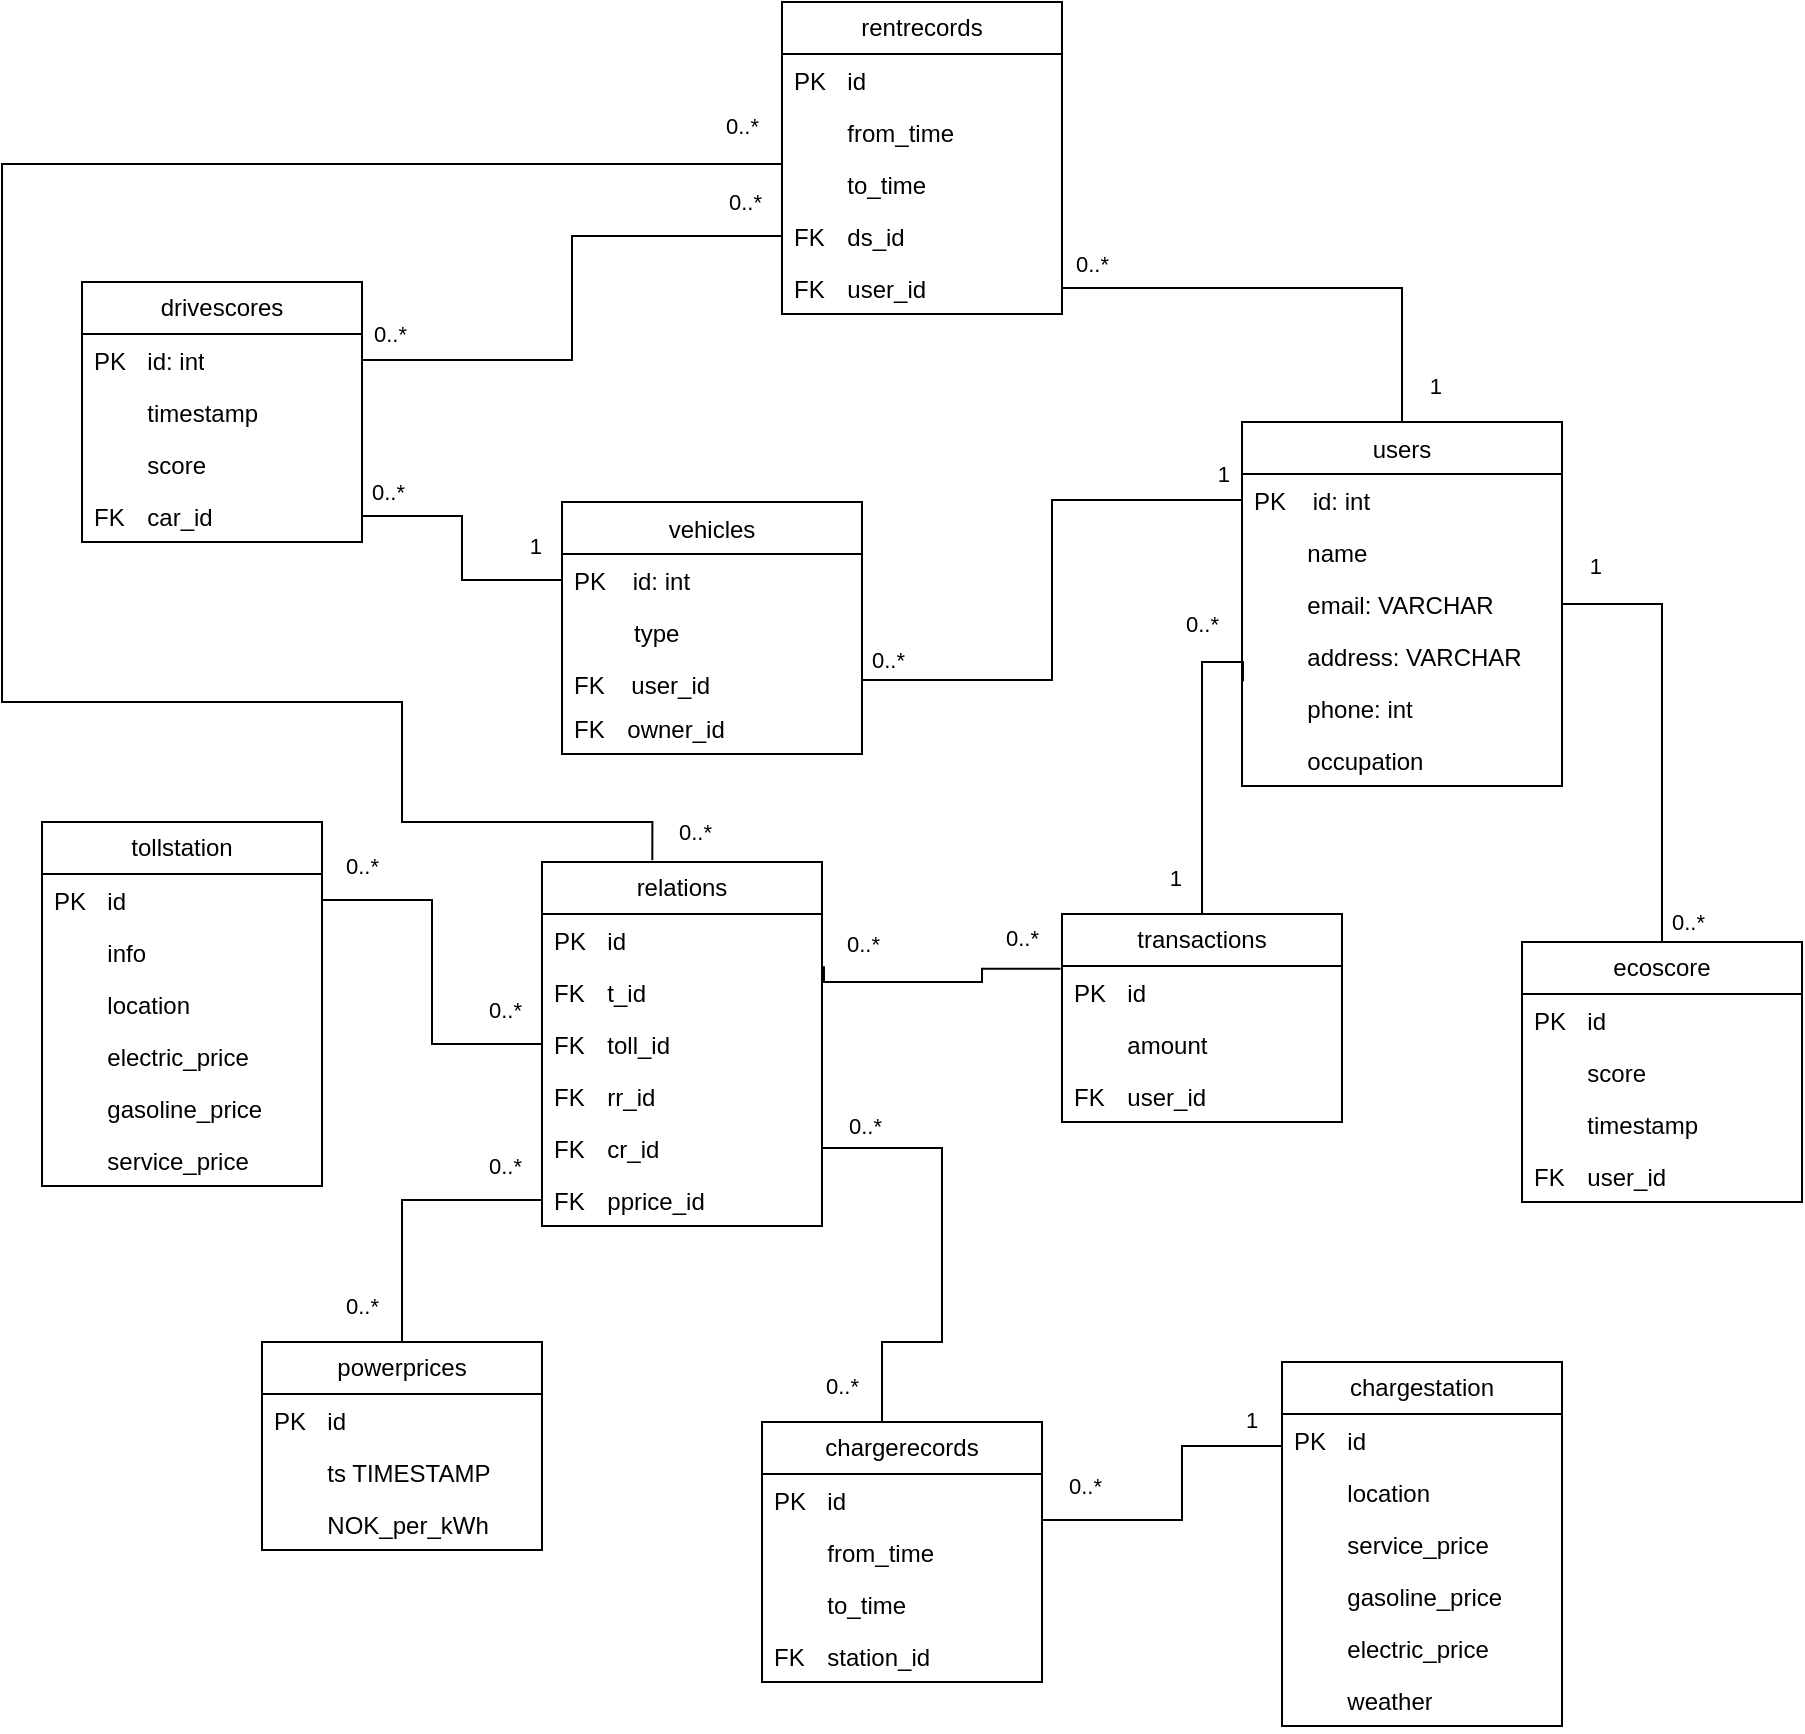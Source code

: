 <mxfile version="24.4.13" type="device">
  <diagram id="C5RBs43oDa-KdzZeNtuy" name="Page-1">
    <mxGraphModel dx="1514" dy="733" grid="1" gridSize="10" guides="1" tooltips="1" connect="1" arrows="1" fold="1" page="0" pageScale="1" pageWidth="827" pageHeight="1169" math="0" shadow="0">
      <root>
        <mxCell id="WIyWlLk6GJQsqaUBKTNV-0" />
        <mxCell id="WIyWlLk6GJQsqaUBKTNV-1" parent="WIyWlLk6GJQsqaUBKTNV-0" />
        <mxCell id="zkfFHV4jXpPFQw0GAbJ--0" value="vehicles" style="swimlane;fontStyle=0;align=center;verticalAlign=top;childLayout=stackLayout;horizontal=1;startSize=26;horizontalStack=0;resizeParent=1;resizeLast=0;collapsible=1;marginBottom=0;rounded=0;shadow=0;strokeWidth=1;" parent="WIyWlLk6GJQsqaUBKTNV-1" vertex="1">
          <mxGeometry x="200" y="360" width="150" height="126" as="geometry">
            <mxRectangle x="230" y="140" width="160" height="26" as="alternateBounds" />
          </mxGeometry>
        </mxCell>
        <mxCell id="zkfFHV4jXpPFQw0GAbJ--1" value="PK    id: int" style="text;align=left;verticalAlign=top;spacingLeft=4;spacingRight=4;overflow=hidden;rotatable=0;points=[[0,0.5],[1,0.5]];portConstraint=eastwest;" parent="zkfFHV4jXpPFQw0GAbJ--0" vertex="1">
          <mxGeometry y="26" width="150" height="26" as="geometry" />
        </mxCell>
        <mxCell id="zkfFHV4jXpPFQw0GAbJ--2" value="         type" style="text;align=left;verticalAlign=top;spacingLeft=4;spacingRight=4;overflow=hidden;rotatable=0;points=[[0,0.5],[1,0.5]];portConstraint=eastwest;rounded=0;shadow=0;html=0;" parent="zkfFHV4jXpPFQw0GAbJ--0" vertex="1">
          <mxGeometry y="52" width="150" height="26" as="geometry" />
        </mxCell>
        <mxCell id="zkfFHV4jXpPFQw0GAbJ--3" value="FK    user_id" style="text;align=left;verticalAlign=top;spacingLeft=4;spacingRight=4;overflow=hidden;rotatable=0;points=[[0,0.5],[1,0.5]];portConstraint=eastwest;rounded=0;shadow=0;html=0;" parent="zkfFHV4jXpPFQw0GAbJ--0" vertex="1">
          <mxGeometry y="78" width="150" height="22" as="geometry" />
        </mxCell>
        <mxCell id="pnMXiqQ-xAb_Z4zcDmSz-1" value="FK&lt;span style=&quot;white-space: pre;&quot;&gt;&#x9;&lt;/span&gt;owner_id" style="text;strokeColor=none;fillColor=none;align=left;verticalAlign=top;spacingLeft=4;spacingRight=4;overflow=hidden;rotatable=0;points=[[0,0.5],[1,0.5]];portConstraint=eastwest;whiteSpace=wrap;html=1;" parent="zkfFHV4jXpPFQw0GAbJ--0" vertex="1">
          <mxGeometry y="100" width="150" height="26" as="geometry" />
        </mxCell>
        <mxCell id="zkfFHV4jXpPFQw0GAbJ--17" value="users" style="swimlane;fontStyle=0;align=center;verticalAlign=top;childLayout=stackLayout;horizontal=1;startSize=26;horizontalStack=0;resizeParent=1;resizeLast=0;collapsible=1;marginBottom=0;rounded=0;shadow=0;strokeWidth=1;" parent="WIyWlLk6GJQsqaUBKTNV-1" vertex="1">
          <mxGeometry x="540" y="320" width="160" height="182" as="geometry">
            <mxRectangle x="550" y="140" width="160" height="26" as="alternateBounds" />
          </mxGeometry>
        </mxCell>
        <mxCell id="zkfFHV4jXpPFQw0GAbJ--18" value="PK    id: int" style="text;align=left;verticalAlign=top;spacingLeft=4;spacingRight=4;overflow=hidden;rotatable=0;points=[[0,0.5],[1,0.5]];portConstraint=eastwest;" parent="zkfFHV4jXpPFQw0GAbJ--17" vertex="1">
          <mxGeometry y="26" width="160" height="26" as="geometry" />
        </mxCell>
        <mxCell id="XV3fjPr08TxoKDUDZwmK-10" value="        name" style="text;align=left;verticalAlign=top;spacingLeft=4;spacingRight=4;overflow=hidden;rotatable=0;points=[[0,0.5],[1,0.5]];portConstraint=eastwest;rounded=0;shadow=0;html=0;" parent="zkfFHV4jXpPFQw0GAbJ--17" vertex="1">
          <mxGeometry y="52" width="160" height="26" as="geometry" />
        </mxCell>
        <mxCell id="XV3fjPr08TxoKDUDZwmK-28" value="        email: VARCHAR" style="text;align=left;verticalAlign=top;spacingLeft=4;spacingRight=4;overflow=hidden;rotatable=0;points=[[0,0.5],[1,0.5]];portConstraint=eastwest;rounded=0;shadow=0;html=0;" parent="zkfFHV4jXpPFQw0GAbJ--17" vertex="1">
          <mxGeometry y="78" width="160" height="26" as="geometry" />
        </mxCell>
        <mxCell id="zkfFHV4jXpPFQw0GAbJ--19" value="        address: VARCHAR" style="text;align=left;verticalAlign=top;spacingLeft=4;spacingRight=4;overflow=hidden;rotatable=0;points=[[0,0.5],[1,0.5]];portConstraint=eastwest;rounded=0;shadow=0;html=0;" parent="zkfFHV4jXpPFQw0GAbJ--17" vertex="1">
          <mxGeometry y="104" width="160" height="26" as="geometry" />
        </mxCell>
        <mxCell id="zkfFHV4jXpPFQw0GAbJ--20" value="        phone: int" style="text;align=left;verticalAlign=top;spacingLeft=4;spacingRight=4;overflow=hidden;rotatable=0;points=[[0,0.5],[1,0.5]];portConstraint=eastwest;rounded=0;shadow=0;html=0;" parent="zkfFHV4jXpPFQw0GAbJ--17" vertex="1">
          <mxGeometry y="130" width="160" height="26" as="geometry" />
        </mxCell>
        <mxCell id="znb4jtRhXeV4Z08ECYj7-14" value="&lt;span style=&quot;white-space: pre;&quot;&gt;&#x9;&lt;/span&gt;occupation" style="text;strokeColor=none;fillColor=none;align=left;verticalAlign=top;spacingLeft=4;spacingRight=4;overflow=hidden;rotatable=0;points=[[0,0.5],[1,0.5]];portConstraint=eastwest;whiteSpace=wrap;html=1;" parent="zkfFHV4jXpPFQw0GAbJ--17" vertex="1">
          <mxGeometry y="156" width="160" height="26" as="geometry" />
        </mxCell>
        <mxCell id="IrIeTUQx7J-EXGJBaG7m-1" value="drivescores" style="swimlane;fontStyle=0;childLayout=stackLayout;horizontal=1;startSize=26;fillColor=none;horizontalStack=0;resizeParent=1;resizeParentMax=0;resizeLast=0;collapsible=1;marginBottom=0;whiteSpace=wrap;html=1;" parent="WIyWlLk6GJQsqaUBKTNV-1" vertex="1">
          <mxGeometry x="-40" y="250" width="140" height="130" as="geometry" />
        </mxCell>
        <mxCell id="ffR_AdtMZDWBXzVAjOgV-0" value="PK&lt;span style=&quot;white-space: pre;&quot;&gt;&#x9;&lt;/span&gt;id: int" style="text;strokeColor=none;fillColor=none;align=left;verticalAlign=top;spacingLeft=4;spacingRight=4;overflow=hidden;rotatable=0;points=[[0,0.5],[1,0.5]];portConstraint=eastwest;whiteSpace=wrap;html=1;" parent="IrIeTUQx7J-EXGJBaG7m-1" vertex="1">
          <mxGeometry y="26" width="140" height="26" as="geometry" />
        </mxCell>
        <mxCell id="IrIeTUQx7J-EXGJBaG7m-3" value="&lt;div&gt;&lt;span style=&quot;white-space: pre;&quot;&gt;&#x9;&lt;/span&gt;timestamp&lt;/div&gt;" style="text;strokeColor=none;fillColor=none;align=left;verticalAlign=top;spacingLeft=4;spacingRight=4;overflow=hidden;rotatable=0;points=[[0,0.5],[1,0.5]];portConstraint=eastwest;whiteSpace=wrap;html=1;" parent="IrIeTUQx7J-EXGJBaG7m-1" vertex="1">
          <mxGeometry y="52" width="140" height="26" as="geometry" />
        </mxCell>
        <mxCell id="IrIeTUQx7J-EXGJBaG7m-4" value="&lt;span style=&quot;white-space: pre;&quot;&gt;&#x9;&lt;/span&gt;score" style="text;strokeColor=none;fillColor=none;align=left;verticalAlign=top;spacingLeft=4;spacingRight=4;overflow=hidden;rotatable=0;points=[[0,0.5],[1,0.5]];portConstraint=eastwest;whiteSpace=wrap;html=1;" parent="IrIeTUQx7J-EXGJBaG7m-1" vertex="1">
          <mxGeometry y="78" width="140" height="26" as="geometry" />
        </mxCell>
        <mxCell id="IrIeTUQx7J-EXGJBaG7m-2" value="FK&lt;span style=&quot;white-space: pre;&quot;&gt;&#x9;&lt;/span&gt;car_id" style="text;strokeColor=none;fillColor=none;align=left;verticalAlign=top;spacingLeft=4;spacingRight=4;overflow=hidden;rotatable=0;points=[[0,0.5],[1,0.5]];portConstraint=eastwest;whiteSpace=wrap;html=1;" parent="IrIeTUQx7J-EXGJBaG7m-1" vertex="1">
          <mxGeometry y="104" width="140" height="26" as="geometry" />
        </mxCell>
        <mxCell id="IrIeTUQx7J-EXGJBaG7m-12" value="" style="endArrow=none;html=1;edgeStyle=orthogonalEdgeStyle;rounded=0;exitX=1;exitY=0.5;exitDx=0;exitDy=0;entryX=0;entryY=0.5;entryDx=0;entryDy=0;curved=0;startArrow=none;startFill=0;endFill=0;" parent="WIyWlLk6GJQsqaUBKTNV-1" source="IrIeTUQx7J-EXGJBaG7m-2" target="zkfFHV4jXpPFQw0GAbJ--1" edge="1">
          <mxGeometry relative="1" as="geometry">
            <mxPoint x="330" y="350" as="sourcePoint" />
            <mxPoint x="490" y="350" as="targetPoint" />
          </mxGeometry>
        </mxCell>
        <mxCell id="IrIeTUQx7J-EXGJBaG7m-13" value="0..*" style="edgeLabel;resizable=0;html=1;align=left;verticalAlign=bottom;" parent="IrIeTUQx7J-EXGJBaG7m-12" connectable="0" vertex="1">
          <mxGeometry x="-1" relative="1" as="geometry">
            <mxPoint x="3" y="-4" as="offset" />
          </mxGeometry>
        </mxCell>
        <mxCell id="IrIeTUQx7J-EXGJBaG7m-14" value="1" style="edgeLabel;resizable=0;html=1;align=right;verticalAlign=bottom;" parent="IrIeTUQx7J-EXGJBaG7m-12" connectable="0" vertex="1">
          <mxGeometry x="1" relative="1" as="geometry">
            <mxPoint x="-10" y="-9" as="offset" />
          </mxGeometry>
        </mxCell>
        <mxCell id="XV3fjPr08TxoKDUDZwmK-0" value="rentrecords" style="swimlane;fontStyle=0;childLayout=stackLayout;horizontal=1;startSize=26;fillColor=none;horizontalStack=0;resizeParent=1;resizeParentMax=0;resizeLast=0;collapsible=1;marginBottom=0;whiteSpace=wrap;html=1;" parent="WIyWlLk6GJQsqaUBKTNV-1" vertex="1">
          <mxGeometry x="310" y="110" width="140" height="156" as="geometry" />
        </mxCell>
        <mxCell id="XV3fjPr08TxoKDUDZwmK-1" value="PK&lt;span style=&quot;white-space: pre;&quot;&gt;&#x9;&lt;/span&gt;id" style="text;strokeColor=none;fillColor=none;align=left;verticalAlign=top;spacingLeft=4;spacingRight=4;overflow=hidden;rotatable=0;points=[[0,0.5],[1,0.5]];portConstraint=eastwest;whiteSpace=wrap;html=1;" parent="XV3fjPr08TxoKDUDZwmK-0" vertex="1">
          <mxGeometry y="26" width="140" height="26" as="geometry" />
        </mxCell>
        <mxCell id="XV3fjPr08TxoKDUDZwmK-5" value="&lt;span style=&quot;white-space: pre;&quot;&gt;&#x9;&lt;/span&gt;from_time" style="text;strokeColor=none;fillColor=none;align=left;verticalAlign=top;spacingLeft=4;spacingRight=4;overflow=hidden;rotatable=0;points=[[0,0.5],[1,0.5]];portConstraint=eastwest;whiteSpace=wrap;html=1;" parent="XV3fjPr08TxoKDUDZwmK-0" vertex="1">
          <mxGeometry y="52" width="140" height="26" as="geometry" />
        </mxCell>
        <mxCell id="XV3fjPr08TxoKDUDZwmK-4" value="&lt;span style=&quot;white-space: pre;&quot;&gt;&#x9;&lt;/span&gt;to_time" style="text;strokeColor=none;fillColor=none;align=left;verticalAlign=top;spacingLeft=4;spacingRight=4;overflow=hidden;rotatable=0;points=[[0,0.5],[1,0.5]];portConstraint=eastwest;whiteSpace=wrap;html=1;" parent="XV3fjPr08TxoKDUDZwmK-0" vertex="1">
          <mxGeometry y="78" width="140" height="26" as="geometry" />
        </mxCell>
        <mxCell id="XV3fjPr08TxoKDUDZwmK-3" value="FK&lt;span style=&quot;white-space: pre;&quot;&gt;&#x9;&lt;/span&gt;ds_id" style="text;strokeColor=none;fillColor=none;align=left;verticalAlign=top;spacingLeft=4;spacingRight=4;overflow=hidden;rotatable=0;points=[[0,0.5],[1,0.5]];portConstraint=eastwest;whiteSpace=wrap;html=1;" parent="XV3fjPr08TxoKDUDZwmK-0" vertex="1">
          <mxGeometry y="104" width="140" height="26" as="geometry" />
        </mxCell>
        <mxCell id="XV3fjPr08TxoKDUDZwmK-2" value="FK&lt;span style=&quot;white-space: pre;&quot;&gt;&#x9;&lt;/span&gt;user_id" style="text;strokeColor=none;fillColor=none;align=left;verticalAlign=top;spacingLeft=4;spacingRight=4;overflow=hidden;rotatable=0;points=[[0,0.5],[1,0.5]];portConstraint=eastwest;whiteSpace=wrap;html=1;" parent="XV3fjPr08TxoKDUDZwmK-0" vertex="1">
          <mxGeometry y="130" width="140" height="26" as="geometry" />
        </mxCell>
        <mxCell id="XV3fjPr08TxoKDUDZwmK-11" value="ecoscore" style="swimlane;fontStyle=0;childLayout=stackLayout;horizontal=1;startSize=26;fillColor=none;horizontalStack=0;resizeParent=1;resizeParentMax=0;resizeLast=0;collapsible=1;marginBottom=0;whiteSpace=wrap;html=1;" parent="WIyWlLk6GJQsqaUBKTNV-1" vertex="1">
          <mxGeometry x="680" y="580" width="140" height="130" as="geometry" />
        </mxCell>
        <mxCell id="XV3fjPr08TxoKDUDZwmK-12" value="PK&lt;span style=&quot;white-space: pre;&quot;&gt;&#x9;&lt;/span&gt;id" style="text;strokeColor=none;fillColor=none;align=left;verticalAlign=top;spacingLeft=4;spacingRight=4;overflow=hidden;rotatable=0;points=[[0,0.5],[1,0.5]];portConstraint=eastwest;whiteSpace=wrap;html=1;" parent="XV3fjPr08TxoKDUDZwmK-11" vertex="1">
          <mxGeometry y="26" width="140" height="26" as="geometry" />
        </mxCell>
        <mxCell id="XV3fjPr08TxoKDUDZwmK-13" value="&lt;span style=&quot;white-space: pre;&quot;&gt;&#x9;&lt;/span&gt;score" style="text;strokeColor=none;fillColor=none;align=left;verticalAlign=top;spacingLeft=4;spacingRight=4;overflow=hidden;rotatable=0;points=[[0,0.5],[1,0.5]];portConstraint=eastwest;whiteSpace=wrap;html=1;" parent="XV3fjPr08TxoKDUDZwmK-11" vertex="1">
          <mxGeometry y="52" width="140" height="26" as="geometry" />
        </mxCell>
        <mxCell id="XV3fjPr08TxoKDUDZwmK-14" value="&lt;span style=&quot;white-space: pre;&quot;&gt;&#x9;&lt;/span&gt;timestamp" style="text;strokeColor=none;fillColor=none;align=left;verticalAlign=top;spacingLeft=4;spacingRight=4;overflow=hidden;rotatable=0;points=[[0,0.5],[1,0.5]];portConstraint=eastwest;whiteSpace=wrap;html=1;" parent="XV3fjPr08TxoKDUDZwmK-11" vertex="1">
          <mxGeometry y="78" width="140" height="26" as="geometry" />
        </mxCell>
        <mxCell id="XV3fjPr08TxoKDUDZwmK-25" value="FK&lt;span style=&quot;white-space: pre;&quot;&gt;&#x9;&lt;/span&gt;user_id" style="text;strokeColor=none;fillColor=none;align=left;verticalAlign=top;spacingLeft=4;spacingRight=4;overflow=hidden;rotatable=0;points=[[0,0.5],[1,0.5]];portConstraint=eastwest;whiteSpace=wrap;html=1;" parent="XV3fjPr08TxoKDUDZwmK-11" vertex="1">
          <mxGeometry y="104" width="140" height="26" as="geometry" />
        </mxCell>
        <mxCell id="XV3fjPr08TxoKDUDZwmK-16" value="" style="endArrow=none;html=1;edgeStyle=orthogonalEdgeStyle;rounded=0;exitX=1;exitY=0.5;exitDx=0;exitDy=0;" parent="WIyWlLk6GJQsqaUBKTNV-1" source="zkfFHV4jXpPFQw0GAbJ--3" target="zkfFHV4jXpPFQw0GAbJ--18" edge="1">
          <mxGeometry relative="1" as="geometry">
            <mxPoint x="360" y="470" as="sourcePoint" />
            <mxPoint x="520" y="470" as="targetPoint" />
          </mxGeometry>
        </mxCell>
        <mxCell id="XV3fjPr08TxoKDUDZwmK-17" value="0..*" style="edgeLabel;resizable=0;html=1;align=left;verticalAlign=bottom;" parent="XV3fjPr08TxoKDUDZwmK-16" connectable="0" vertex="1">
          <mxGeometry x="-1" relative="1" as="geometry">
            <mxPoint x="3" y="-2" as="offset" />
          </mxGeometry>
        </mxCell>
        <mxCell id="XV3fjPr08TxoKDUDZwmK-18" value="1" style="edgeLabel;resizable=0;html=1;align=right;verticalAlign=bottom;" parent="XV3fjPr08TxoKDUDZwmK-16" connectable="0" vertex="1">
          <mxGeometry x="1" relative="1" as="geometry">
            <mxPoint x="-6" y="-5" as="offset" />
          </mxGeometry>
        </mxCell>
        <mxCell id="XV3fjPr08TxoKDUDZwmK-30" value="" style="endArrow=none;html=1;edgeStyle=orthogonalEdgeStyle;rounded=0;exitX=1;exitY=0.5;exitDx=0;exitDy=0;entryX=0;entryY=0.5;entryDx=0;entryDy=0;curved=0;startArrow=none;startFill=0;endFill=0;" parent="WIyWlLk6GJQsqaUBKTNV-1" source="ffR_AdtMZDWBXzVAjOgV-0" target="XV3fjPr08TxoKDUDZwmK-3" edge="1">
          <mxGeometry relative="1" as="geometry">
            <mxPoint x="230" y="355" as="sourcePoint" />
            <mxPoint x="330" y="219" as="targetPoint" />
          </mxGeometry>
        </mxCell>
        <mxCell id="XV3fjPr08TxoKDUDZwmK-31" value="0..*" style="edgeLabel;resizable=0;html=1;align=left;verticalAlign=bottom;" parent="XV3fjPr08TxoKDUDZwmK-30" connectable="0" vertex="1">
          <mxGeometry x="-1" relative="1" as="geometry">
            <mxPoint x="4" y="-5" as="offset" />
          </mxGeometry>
        </mxCell>
        <mxCell id="XV3fjPr08TxoKDUDZwmK-32" value="0..*" style="edgeLabel;resizable=0;html=1;align=right;verticalAlign=bottom;" parent="XV3fjPr08TxoKDUDZwmK-30" connectable="0" vertex="1">
          <mxGeometry x="1" relative="1" as="geometry">
            <mxPoint x="-10" y="-9" as="offset" />
          </mxGeometry>
        </mxCell>
        <mxCell id="XV3fjPr08TxoKDUDZwmK-34" value="" style="endArrow=none;html=1;edgeStyle=orthogonalEdgeStyle;rounded=0;exitX=1;exitY=0.5;exitDx=0;exitDy=0;entryX=0.5;entryY=0;entryDx=0;entryDy=0;" parent="WIyWlLk6GJQsqaUBKTNV-1" source="XV3fjPr08TxoKDUDZwmK-2" target="zkfFHV4jXpPFQw0GAbJ--17" edge="1">
          <mxGeometry relative="1" as="geometry">
            <mxPoint x="440" y="489" as="sourcePoint" />
            <mxPoint x="520" y="399" as="targetPoint" />
          </mxGeometry>
        </mxCell>
        <mxCell id="XV3fjPr08TxoKDUDZwmK-35" value="0..*" style="edgeLabel;resizable=0;html=1;align=left;verticalAlign=bottom;" parent="XV3fjPr08TxoKDUDZwmK-34" connectable="0" vertex="1">
          <mxGeometry x="-1" relative="1" as="geometry">
            <mxPoint x="5" y="-4" as="offset" />
          </mxGeometry>
        </mxCell>
        <mxCell id="XV3fjPr08TxoKDUDZwmK-36" value="1" style="edgeLabel;resizable=0;html=1;align=right;verticalAlign=bottom;" parent="XV3fjPr08TxoKDUDZwmK-34" connectable="0" vertex="1">
          <mxGeometry x="1" relative="1" as="geometry">
            <mxPoint x="20" y="-10" as="offset" />
          </mxGeometry>
        </mxCell>
        <mxCell id="XV3fjPr08TxoKDUDZwmK-40" value="" style="endArrow=none;html=1;edgeStyle=orthogonalEdgeStyle;rounded=0;exitX=0.5;exitY=0;exitDx=0;exitDy=0;entryX=1;entryY=0.5;entryDx=0;entryDy=0;" parent="WIyWlLk6GJQsqaUBKTNV-1" source="XV3fjPr08TxoKDUDZwmK-11" target="XV3fjPr08TxoKDUDZwmK-28" edge="1">
          <mxGeometry relative="1" as="geometry">
            <mxPoint x="440" y="489" as="sourcePoint" />
            <mxPoint x="560" y="379" as="targetPoint" />
          </mxGeometry>
        </mxCell>
        <mxCell id="XV3fjPr08TxoKDUDZwmK-41" value="0..*" style="edgeLabel;resizable=0;html=1;align=left;verticalAlign=bottom;" parent="XV3fjPr08TxoKDUDZwmK-40" connectable="0" vertex="1">
          <mxGeometry x="-1" relative="1" as="geometry">
            <mxPoint x="3" y="-2" as="offset" />
          </mxGeometry>
        </mxCell>
        <mxCell id="XV3fjPr08TxoKDUDZwmK-42" value="1" style="edgeLabel;resizable=0;html=1;align=right;verticalAlign=bottom;" parent="XV3fjPr08TxoKDUDZwmK-40" connectable="0" vertex="1">
          <mxGeometry x="1" relative="1" as="geometry">
            <mxPoint x="20" y="-11" as="offset" />
          </mxGeometry>
        </mxCell>
        <mxCell id="Irs7Qh26xTRbT9LRC_HW-0" value="tollstation" style="swimlane;fontStyle=0;childLayout=stackLayout;horizontal=1;startSize=26;fillColor=none;horizontalStack=0;resizeParent=1;resizeParentMax=0;resizeLast=0;collapsible=1;marginBottom=0;whiteSpace=wrap;html=1;" parent="WIyWlLk6GJQsqaUBKTNV-1" vertex="1">
          <mxGeometry x="-60" y="520" width="140" height="182" as="geometry" />
        </mxCell>
        <mxCell id="Irs7Qh26xTRbT9LRC_HW-1" value="PK&lt;span style=&quot;white-space: pre;&quot;&gt;&#x9;&lt;/span&gt;id" style="text;strokeColor=none;fillColor=none;align=left;verticalAlign=top;spacingLeft=4;spacingRight=4;overflow=hidden;rotatable=0;points=[[0,0.5],[1,0.5]];portConstraint=eastwest;whiteSpace=wrap;html=1;" parent="Irs7Qh26xTRbT9LRC_HW-0" vertex="1">
          <mxGeometry y="26" width="140" height="26" as="geometry" />
        </mxCell>
        <mxCell id="Irs7Qh26xTRbT9LRC_HW-2" value="&lt;span style=&quot;white-space: pre;&quot;&gt;&#x9;&lt;/span&gt;info" style="text;strokeColor=none;fillColor=none;align=left;verticalAlign=top;spacingLeft=4;spacingRight=4;overflow=hidden;rotatable=0;points=[[0,0.5],[1,0.5]];portConstraint=eastwest;whiteSpace=wrap;html=1;" parent="Irs7Qh26xTRbT9LRC_HW-0" vertex="1">
          <mxGeometry y="52" width="140" height="26" as="geometry" />
        </mxCell>
        <mxCell id="pnMXiqQ-xAb_Z4zcDmSz-0" value="&lt;span style=&quot;white-space: pre;&quot;&gt;&#x9;&lt;/span&gt;location" style="text;strokeColor=none;fillColor=none;align=left;verticalAlign=top;spacingLeft=4;spacingRight=4;overflow=hidden;rotatable=0;points=[[0,0.5],[1,0.5]];portConstraint=eastwest;whiteSpace=wrap;html=1;" parent="Irs7Qh26xTRbT9LRC_HW-0" vertex="1">
          <mxGeometry y="78" width="140" height="26" as="geometry" />
        </mxCell>
        <mxCell id="Irs7Qh26xTRbT9LRC_HW-82" value="&lt;span style=&quot;white-space: pre;&quot;&gt;&#x9;&lt;/span&gt;electric_price" style="text;strokeColor=none;fillColor=none;align=left;verticalAlign=top;spacingLeft=4;spacingRight=4;overflow=hidden;rotatable=0;points=[[0,0.5],[1,0.5]];portConstraint=eastwest;whiteSpace=wrap;html=1;" parent="Irs7Qh26xTRbT9LRC_HW-0" vertex="1">
          <mxGeometry y="104" width="140" height="26" as="geometry" />
        </mxCell>
        <mxCell id="Irs7Qh26xTRbT9LRC_HW-81" value="&lt;span style=&quot;white-space: pre;&quot;&gt;&#x9;&lt;/span&gt;gasoline_price" style="text;strokeColor=none;fillColor=none;align=left;verticalAlign=top;spacingLeft=4;spacingRight=4;overflow=hidden;rotatable=0;points=[[0,0.5],[1,0.5]];portConstraint=eastwest;whiteSpace=wrap;html=1;" parent="Irs7Qh26xTRbT9LRC_HW-0" vertex="1">
          <mxGeometry y="130" width="140" height="26" as="geometry" />
        </mxCell>
        <mxCell id="Irs7Qh26xTRbT9LRC_HW-83" value="&lt;span style=&quot;white-space: pre;&quot;&gt;&#x9;&lt;/span&gt;service_price" style="text;strokeColor=none;fillColor=none;align=left;verticalAlign=top;spacingLeft=4;spacingRight=4;overflow=hidden;rotatable=0;points=[[0,0.5],[1,0.5]];portConstraint=eastwest;whiteSpace=wrap;html=1;" parent="Irs7Qh26xTRbT9LRC_HW-0" vertex="1">
          <mxGeometry y="156" width="140" height="26" as="geometry" />
        </mxCell>
        <mxCell id="Irs7Qh26xTRbT9LRC_HW-4" value="chargestation" style="swimlane;fontStyle=0;childLayout=stackLayout;horizontal=1;startSize=26;fillColor=none;horizontalStack=0;resizeParent=1;resizeParentMax=0;resizeLast=0;collapsible=1;marginBottom=0;whiteSpace=wrap;html=1;" parent="WIyWlLk6GJQsqaUBKTNV-1" vertex="1">
          <mxGeometry x="560" y="790" width="140" height="182" as="geometry" />
        </mxCell>
        <mxCell id="Irs7Qh26xTRbT9LRC_HW-5" value="PK&lt;span style=&quot;white-space: pre;&quot;&gt;&#x9;&lt;/span&gt;id&lt;span style=&quot;white-space: pre;&quot;&gt;&#x9;&lt;/span&gt;" style="text;strokeColor=none;fillColor=none;align=left;verticalAlign=top;spacingLeft=4;spacingRight=4;overflow=hidden;rotatable=0;points=[[0,0.5],[1,0.5]];portConstraint=eastwest;whiteSpace=wrap;html=1;" parent="Irs7Qh26xTRbT9LRC_HW-4" vertex="1">
          <mxGeometry y="26" width="140" height="26" as="geometry" />
        </mxCell>
        <mxCell id="Irs7Qh26xTRbT9LRC_HW-6" value="&lt;span style=&quot;white-space: pre;&quot;&gt;&#x9;&lt;/span&gt;location" style="text;strokeColor=none;fillColor=none;align=left;verticalAlign=top;spacingLeft=4;spacingRight=4;overflow=hidden;rotatable=0;points=[[0,0.5],[1,0.5]];portConstraint=eastwest;whiteSpace=wrap;html=1;" parent="Irs7Qh26xTRbT9LRC_HW-4" vertex="1">
          <mxGeometry y="52" width="140" height="26" as="geometry" />
        </mxCell>
        <mxCell id="XrUZOsWxw7iTN6AB-eXf-9" value="&lt;span style=&quot;white-space: pre;&quot;&gt;&#x9;&lt;/span&gt;service_price" style="text;strokeColor=none;fillColor=none;align=left;verticalAlign=top;spacingLeft=4;spacingRight=4;overflow=hidden;rotatable=0;points=[[0,0.5],[1,0.5]];portConstraint=eastwest;whiteSpace=wrap;html=1;" vertex="1" parent="Irs7Qh26xTRbT9LRC_HW-4">
          <mxGeometry y="78" width="140" height="26" as="geometry" />
        </mxCell>
        <mxCell id="XrUZOsWxw7iTN6AB-eXf-10" value="&lt;span style=&quot;white-space: pre;&quot;&gt;&#x9;&lt;/span&gt;gasoline_price" style="text;strokeColor=none;fillColor=none;align=left;verticalAlign=top;spacingLeft=4;spacingRight=4;overflow=hidden;rotatable=0;points=[[0,0.5],[1,0.5]];portConstraint=eastwest;whiteSpace=wrap;html=1;" vertex="1" parent="Irs7Qh26xTRbT9LRC_HW-4">
          <mxGeometry y="104" width="140" height="26" as="geometry" />
        </mxCell>
        <mxCell id="XrUZOsWxw7iTN6AB-eXf-8" value="&lt;span style=&quot;white-space: pre;&quot;&gt;&#x9;&lt;/span&gt;electric_price" style="text;strokeColor=none;fillColor=none;align=left;verticalAlign=top;spacingLeft=4;spacingRight=4;overflow=hidden;rotatable=0;points=[[0,0.5],[1,0.5]];portConstraint=eastwest;whiteSpace=wrap;html=1;" vertex="1" parent="Irs7Qh26xTRbT9LRC_HW-4">
          <mxGeometry y="130" width="140" height="26" as="geometry" />
        </mxCell>
        <mxCell id="Irs7Qh26xTRbT9LRC_HW-7" value="&lt;span style=&quot;white-space: pre;&quot;&gt;&#x9;&lt;/span&gt;weather" style="text;strokeColor=none;fillColor=none;align=left;verticalAlign=top;spacingLeft=4;spacingRight=4;overflow=hidden;rotatable=0;points=[[0,0.5],[1,0.5]];portConstraint=eastwest;whiteSpace=wrap;html=1;" parent="Irs7Qh26xTRbT9LRC_HW-4" vertex="1">
          <mxGeometry y="156" width="140" height="26" as="geometry" />
        </mxCell>
        <mxCell id="XV3fjPr08TxoKDUDZwmK-6" value="powerprices" style="swimlane;fontStyle=0;childLayout=stackLayout;horizontal=1;startSize=26;fillColor=none;horizontalStack=0;resizeParent=1;resizeParentMax=0;resizeLast=0;collapsible=1;marginBottom=0;whiteSpace=wrap;html=1;" parent="WIyWlLk6GJQsqaUBKTNV-1" vertex="1">
          <mxGeometry x="50" y="780" width="140" height="104" as="geometry" />
        </mxCell>
        <mxCell id="XV3fjPr08TxoKDUDZwmK-7" value="PK&amp;nbsp;&lt;span style=&quot;white-space: pre;&quot;&gt;&#x9;&lt;/span&gt;id" style="text;strokeColor=none;fillColor=none;align=left;verticalAlign=top;spacingLeft=4;spacingRight=4;overflow=hidden;rotatable=0;points=[[0,0.5],[1,0.5]];portConstraint=eastwest;whiteSpace=wrap;html=1;" parent="XV3fjPr08TxoKDUDZwmK-6" vertex="1">
          <mxGeometry y="26" width="140" height="26" as="geometry" />
        </mxCell>
        <mxCell id="XV3fjPr08TxoKDUDZwmK-8" value="&lt;span style=&quot;white-space: pre;&quot;&gt;&#x9;&lt;/span&gt;ts TIMESTAMP" style="text;strokeColor=none;fillColor=none;align=left;verticalAlign=top;spacingLeft=4;spacingRight=4;overflow=hidden;rotatable=0;points=[[0,0.5],[1,0.5]];portConstraint=eastwest;whiteSpace=wrap;html=1;" parent="XV3fjPr08TxoKDUDZwmK-6" vertex="1">
          <mxGeometry y="52" width="140" height="26" as="geometry" />
        </mxCell>
        <mxCell id="XV3fjPr08TxoKDUDZwmK-9" value="&lt;span style=&quot;white-space: pre;&quot;&gt;&#x9;&lt;/span&gt;NOK_per_kWh" style="text;strokeColor=none;fillColor=none;align=left;verticalAlign=top;spacingLeft=4;spacingRight=4;overflow=hidden;rotatable=0;points=[[0,0.5],[1,0.5]];portConstraint=eastwest;whiteSpace=wrap;html=1;" parent="XV3fjPr08TxoKDUDZwmK-6" vertex="1">
          <mxGeometry y="78" width="140" height="26" as="geometry" />
        </mxCell>
        <mxCell id="znb4jtRhXeV4Z08ECYj7-5" value="transactions" style="swimlane;fontStyle=0;childLayout=stackLayout;horizontal=1;startSize=26;fillColor=none;horizontalStack=0;resizeParent=1;resizeParentMax=0;resizeLast=0;collapsible=1;marginBottom=0;whiteSpace=wrap;html=1;" parent="WIyWlLk6GJQsqaUBKTNV-1" vertex="1">
          <mxGeometry x="450" y="566" width="140" height="104" as="geometry" />
        </mxCell>
        <mxCell id="znb4jtRhXeV4Z08ECYj7-6" value="PK&lt;span style=&quot;white-space: pre;&quot;&gt;&#x9;&lt;/span&gt;id" style="text;strokeColor=none;fillColor=none;align=left;verticalAlign=top;spacingLeft=4;spacingRight=4;overflow=hidden;rotatable=0;points=[[0,0.5],[1,0.5]];portConstraint=eastwest;whiteSpace=wrap;html=1;" parent="znb4jtRhXeV4Z08ECYj7-5" vertex="1">
          <mxGeometry y="26" width="140" height="26" as="geometry" />
        </mxCell>
        <mxCell id="znb4jtRhXeV4Z08ECYj7-7" value="&lt;span style=&quot;white-space: pre;&quot;&gt;&#x9;&lt;/span&gt;amount" style="text;strokeColor=none;fillColor=none;align=left;verticalAlign=top;spacingLeft=4;spacingRight=4;overflow=hidden;rotatable=0;points=[[0,0.5],[1,0.5]];portConstraint=eastwest;whiteSpace=wrap;html=1;" parent="znb4jtRhXeV4Z08ECYj7-5" vertex="1">
          <mxGeometry y="52" width="140" height="26" as="geometry" />
        </mxCell>
        <mxCell id="znb4jtRhXeV4Z08ECYj7-8" value="FK&lt;span style=&quot;white-space: pre;&quot;&gt;&#x9;&lt;/span&gt;user_id" style="text;strokeColor=none;fillColor=none;align=left;verticalAlign=top;spacingLeft=4;spacingRight=4;overflow=hidden;rotatable=0;points=[[0,0.5],[1,0.5]];portConstraint=eastwest;whiteSpace=wrap;html=1;" parent="znb4jtRhXeV4Z08ECYj7-5" vertex="1">
          <mxGeometry y="78" width="140" height="26" as="geometry" />
        </mxCell>
        <mxCell id="Irs7Qh26xTRbT9LRC_HW-26" value="&lt;div&gt;&lt;span style=&quot;background-color: initial;&quot;&gt;relations&lt;/span&gt;&lt;br&gt;&lt;/div&gt;" style="swimlane;fontStyle=0;childLayout=stackLayout;horizontal=1;startSize=26;fillColor=none;horizontalStack=0;resizeParent=1;resizeParentMax=0;resizeLast=0;collapsible=1;marginBottom=0;whiteSpace=wrap;html=1;" parent="WIyWlLk6GJQsqaUBKTNV-1" vertex="1">
          <mxGeometry x="190" y="540" width="140" height="182" as="geometry" />
        </mxCell>
        <mxCell id="Irs7Qh26xTRbT9LRC_HW-27" value="PK&lt;span style=&quot;white-space: pre;&quot;&gt;&#x9;&lt;/span&gt;id" style="text;strokeColor=none;fillColor=none;align=left;verticalAlign=top;spacingLeft=4;spacingRight=4;overflow=hidden;rotatable=0;points=[[0,0.5],[1,0.5]];portConstraint=eastwest;whiteSpace=wrap;html=1;" parent="Irs7Qh26xTRbT9LRC_HW-26" vertex="1">
          <mxGeometry y="26" width="140" height="26" as="geometry" />
        </mxCell>
        <mxCell id="Irs7Qh26xTRbT9LRC_HW-28" value="FK&lt;span style=&quot;white-space: pre;&quot;&gt;&#x9;&lt;/span&gt;t_id" style="text;strokeColor=none;fillColor=none;align=left;verticalAlign=top;spacingLeft=4;spacingRight=4;overflow=hidden;rotatable=0;points=[[0,0.5],[1,0.5]];portConstraint=eastwest;whiteSpace=wrap;html=1;" parent="Irs7Qh26xTRbT9LRC_HW-26" vertex="1">
          <mxGeometry y="52" width="140" height="26" as="geometry" />
        </mxCell>
        <mxCell id="Irs7Qh26xTRbT9LRC_HW-29" value="FK&lt;span style=&quot;white-space: pre;&quot;&gt;&#x9;&lt;/span&gt;toll_id" style="text;strokeColor=none;fillColor=none;align=left;verticalAlign=top;spacingLeft=4;spacingRight=4;overflow=hidden;rotatable=0;points=[[0,0.5],[1,0.5]];portConstraint=eastwest;whiteSpace=wrap;html=1;" parent="Irs7Qh26xTRbT9LRC_HW-26" vertex="1">
          <mxGeometry y="78" width="140" height="26" as="geometry" />
        </mxCell>
        <mxCell id="Irs7Qh26xTRbT9LRC_HW-35" value="FK&lt;span style=&quot;white-space: pre;&quot;&gt;&#x9;&lt;/span&gt;rr_id" style="text;strokeColor=none;fillColor=none;align=left;verticalAlign=top;spacingLeft=4;spacingRight=4;overflow=hidden;rotatable=0;points=[[0,0.5],[1,0.5]];portConstraint=eastwest;whiteSpace=wrap;html=1;" parent="Irs7Qh26xTRbT9LRC_HW-26" vertex="1">
          <mxGeometry y="104" width="140" height="26" as="geometry" />
        </mxCell>
        <mxCell id="Irs7Qh26xTRbT9LRC_HW-62" value="FK&lt;span style=&quot;white-space: pre;&quot;&gt;&#x9;&lt;/span&gt;cr_id" style="text;strokeColor=none;fillColor=none;align=left;verticalAlign=top;spacingLeft=4;spacingRight=4;overflow=hidden;rotatable=0;points=[[0,0.5],[1,0.5]];portConstraint=eastwest;whiteSpace=wrap;html=1;" parent="Irs7Qh26xTRbT9LRC_HW-26" vertex="1">
          <mxGeometry y="130" width="140" height="26" as="geometry" />
        </mxCell>
        <mxCell id="Irs7Qh26xTRbT9LRC_HW-45" value="FK&lt;span style=&quot;white-space: pre;&quot;&gt;&#x9;&lt;/span&gt;pprice_id" style="text;strokeColor=none;fillColor=none;align=left;verticalAlign=top;spacingLeft=4;spacingRight=4;overflow=hidden;rotatable=0;points=[[0,0.5],[1,0.5]];portConstraint=eastwest;whiteSpace=wrap;html=1;" parent="Irs7Qh26xTRbT9LRC_HW-26" vertex="1">
          <mxGeometry y="156" width="140" height="26" as="geometry" />
        </mxCell>
        <mxCell id="Irs7Qh26xTRbT9LRC_HW-59" value="" style="endArrow=none;html=1;edgeStyle=orthogonalEdgeStyle;rounded=0;entryX=1;entryY=0.5;entryDx=0;entryDy=0;exitX=0.5;exitY=0;exitDx=0;exitDy=0;" parent="WIyWlLk6GJQsqaUBKTNV-1" source="XrUZOsWxw7iTN6AB-eXf-0" target="Irs7Qh26xTRbT9LRC_HW-62" edge="1">
          <mxGeometry relative="1" as="geometry">
            <mxPoint x="360" y="760" as="sourcePoint" />
            <mxPoint x="450" y="770" as="targetPoint" />
            <Array as="points">
              <mxPoint x="360" y="780" />
              <mxPoint x="390" y="780" />
              <mxPoint x="390" y="683" />
            </Array>
          </mxGeometry>
        </mxCell>
        <mxCell id="Irs7Qh26xTRbT9LRC_HW-60" value="0..*" style="edgeLabel;resizable=0;html=1;align=left;verticalAlign=bottom;" parent="Irs7Qh26xTRbT9LRC_HW-59" connectable="0" vertex="1">
          <mxGeometry x="-1" relative="1" as="geometry">
            <mxPoint x="-40" y="-10" as="offset" />
          </mxGeometry>
        </mxCell>
        <mxCell id="Irs7Qh26xTRbT9LRC_HW-61" value="0..*" style="edgeLabel;resizable=0;html=1;align=right;verticalAlign=bottom;" parent="Irs7Qh26xTRbT9LRC_HW-59" connectable="0" vertex="1">
          <mxGeometry x="1" relative="1" as="geometry">
            <mxPoint x="30" y="-3" as="offset" />
          </mxGeometry>
        </mxCell>
        <mxCell id="Irs7Qh26xTRbT9LRC_HW-63" value="" style="endArrow=none;html=1;edgeStyle=orthogonalEdgeStyle;rounded=0;entryX=0.5;entryY=0;entryDx=0;entryDy=0;exitX=0.003;exitY=-0.009;exitDx=0;exitDy=0;exitPerimeter=0;" parent="WIyWlLk6GJQsqaUBKTNV-1" source="zkfFHV4jXpPFQw0GAbJ--20" target="znb4jtRhXeV4Z08ECYj7-5" edge="1">
          <mxGeometry relative="1" as="geometry">
            <mxPoint x="740" y="624" as="sourcePoint" />
            <mxPoint x="610" y="584.53" as="targetPoint" />
          </mxGeometry>
        </mxCell>
        <mxCell id="Irs7Qh26xTRbT9LRC_HW-64" value="0..*" style="edgeLabel;resizable=0;html=1;align=left;verticalAlign=bottom;" parent="Irs7Qh26xTRbT9LRC_HW-63" connectable="0" vertex="1">
          <mxGeometry x="-1" relative="1" as="geometry">
            <mxPoint x="-30" y="-20" as="offset" />
          </mxGeometry>
        </mxCell>
        <mxCell id="Irs7Qh26xTRbT9LRC_HW-65" value="1" style="edgeLabel;resizable=0;html=1;align=right;verticalAlign=bottom;" parent="Irs7Qh26xTRbT9LRC_HW-63" connectable="0" vertex="1">
          <mxGeometry x="1" relative="1" as="geometry">
            <mxPoint x="-10" y="-10" as="offset" />
          </mxGeometry>
        </mxCell>
        <mxCell id="Irs7Qh26xTRbT9LRC_HW-66" value="" style="endArrow=none;html=1;edgeStyle=orthogonalEdgeStyle;rounded=0;exitX=0;exitY=0.5;exitDx=0;exitDy=0;entryX=0.394;entryY=-0.005;entryDx=0;entryDy=0;entryPerimeter=0;" parent="WIyWlLk6GJQsqaUBKTNV-1" source="XV3fjPr08TxoKDUDZwmK-4" target="Irs7Qh26xTRbT9LRC_HW-26" edge="1">
          <mxGeometry relative="1" as="geometry">
            <mxPoint x="940" y="210" as="sourcePoint" />
            <mxPoint x="-140" y="750" as="targetPoint" />
            <Array as="points">
              <mxPoint x="310" y="191" />
              <mxPoint x="-80" y="191" />
              <mxPoint x="-80" y="460" />
              <mxPoint x="120" y="460" />
              <mxPoint x="120" y="520" />
              <mxPoint x="245" y="520" />
            </Array>
          </mxGeometry>
        </mxCell>
        <mxCell id="Irs7Qh26xTRbT9LRC_HW-67" value="0..*" style="edgeLabel;resizable=0;html=1;align=left;verticalAlign=bottom;" parent="Irs7Qh26xTRbT9LRC_HW-66" connectable="0" vertex="1">
          <mxGeometry x="-1" relative="1" as="geometry">
            <mxPoint x="-30" y="-21" as="offset" />
          </mxGeometry>
        </mxCell>
        <mxCell id="Irs7Qh26xTRbT9LRC_HW-68" value="0..*" style="edgeLabel;resizable=0;html=1;align=right;verticalAlign=bottom;" parent="Irs7Qh26xTRbT9LRC_HW-66" connectable="0" vertex="1">
          <mxGeometry x="1" relative="1" as="geometry">
            <mxPoint x="30" y="-6" as="offset" />
          </mxGeometry>
        </mxCell>
        <mxCell id="Irs7Qh26xTRbT9LRC_HW-69" value="" style="endArrow=none;html=1;edgeStyle=orthogonalEdgeStyle;rounded=0;exitX=0.5;exitY=0;exitDx=0;exitDy=0;entryX=0;entryY=0.5;entryDx=0;entryDy=0;curved=0;startArrow=none;startFill=0;endFill=0;" parent="WIyWlLk6GJQsqaUBKTNV-1" source="XV3fjPr08TxoKDUDZwmK-6" target="Irs7Qh26xTRbT9LRC_HW-45" edge="1">
          <mxGeometry relative="1" as="geometry">
            <mxPoint x="-130" y="762" as="sourcePoint" />
            <mxPoint x="80" y="700" as="targetPoint" />
          </mxGeometry>
        </mxCell>
        <mxCell id="Irs7Qh26xTRbT9LRC_HW-70" value="0..*" style="edgeLabel;resizable=0;html=1;align=left;verticalAlign=bottom;" parent="Irs7Qh26xTRbT9LRC_HW-69" connectable="0" vertex="1">
          <mxGeometry x="-1" relative="1" as="geometry">
            <mxPoint x="-30" y="-10" as="offset" />
          </mxGeometry>
        </mxCell>
        <mxCell id="Irs7Qh26xTRbT9LRC_HW-71" value="0..*" style="edgeLabel;resizable=0;html=1;align=right;verticalAlign=bottom;" parent="Irs7Qh26xTRbT9LRC_HW-69" connectable="0" vertex="1">
          <mxGeometry x="1" relative="1" as="geometry">
            <mxPoint x="-10" y="-9" as="offset" />
          </mxGeometry>
        </mxCell>
        <mxCell id="Irs7Qh26xTRbT9LRC_HW-72" value="" style="endArrow=none;html=1;edgeStyle=orthogonalEdgeStyle;rounded=0;exitX=1;exitY=0.5;exitDx=0;exitDy=0;entryX=0;entryY=0.5;entryDx=0;entryDy=0;curved=0;startArrow=none;startFill=0;endFill=0;" parent="WIyWlLk6GJQsqaUBKTNV-1" source="Irs7Qh26xTRbT9LRC_HW-1" target="Irs7Qh26xTRbT9LRC_HW-29" edge="1">
          <mxGeometry relative="1" as="geometry">
            <mxPoint x="130" y="790" as="sourcePoint" />
            <mxPoint x="200" y="719" as="targetPoint" />
          </mxGeometry>
        </mxCell>
        <mxCell id="Irs7Qh26xTRbT9LRC_HW-73" value="0..*" style="edgeLabel;resizable=0;html=1;align=left;verticalAlign=bottom;" parent="Irs7Qh26xTRbT9LRC_HW-72" connectable="0" vertex="1">
          <mxGeometry x="-1" relative="1" as="geometry">
            <mxPoint x="10" y="-9" as="offset" />
          </mxGeometry>
        </mxCell>
        <mxCell id="Irs7Qh26xTRbT9LRC_HW-74" value="0..*" style="edgeLabel;resizable=0;html=1;align=right;verticalAlign=bottom;" parent="Irs7Qh26xTRbT9LRC_HW-72" connectable="0" vertex="1">
          <mxGeometry x="1" relative="1" as="geometry">
            <mxPoint x="-10" y="-9" as="offset" />
          </mxGeometry>
        </mxCell>
        <mxCell id="Irs7Qh26xTRbT9LRC_HW-78" value="" style="endArrow=none;html=1;edgeStyle=orthogonalEdgeStyle;rounded=0;exitX=-0.005;exitY=0.054;exitDx=0;exitDy=0;entryX=1.007;entryY=0.005;entryDx=0;entryDy=0;entryPerimeter=0;exitPerimeter=0;" parent="WIyWlLk6GJQsqaUBKTNV-1" source="znb4jtRhXeV4Z08ECYj7-6" target="Irs7Qh26xTRbT9LRC_HW-28" edge="1">
          <mxGeometry relative="1" as="geometry">
            <mxPoint x="400" y="790" as="sourcePoint" />
            <mxPoint x="340" y="693" as="targetPoint" />
            <Array as="points">
              <mxPoint x="410" y="593" />
              <mxPoint x="410" y="600" />
              <mxPoint x="331" y="600" />
            </Array>
          </mxGeometry>
        </mxCell>
        <mxCell id="Irs7Qh26xTRbT9LRC_HW-79" value="0..*" style="edgeLabel;resizable=0;html=1;align=left;verticalAlign=bottom;" parent="Irs7Qh26xTRbT9LRC_HW-78" connectable="0" vertex="1">
          <mxGeometry x="-1" relative="1" as="geometry">
            <mxPoint x="-29" y="-7" as="offset" />
          </mxGeometry>
        </mxCell>
        <mxCell id="Irs7Qh26xTRbT9LRC_HW-80" value="0..*" style="edgeLabel;resizable=0;html=1;align=right;verticalAlign=bottom;" parent="Irs7Qh26xTRbT9LRC_HW-78" connectable="0" vertex="1">
          <mxGeometry x="1" relative="1" as="geometry">
            <mxPoint x="29" y="-2" as="offset" />
          </mxGeometry>
        </mxCell>
        <mxCell id="XrUZOsWxw7iTN6AB-eXf-0" value="chargerecords" style="swimlane;fontStyle=0;childLayout=stackLayout;horizontal=1;startSize=26;fillColor=none;horizontalStack=0;resizeParent=1;resizeParentMax=0;resizeLast=0;collapsible=1;marginBottom=0;whiteSpace=wrap;html=1;" vertex="1" parent="WIyWlLk6GJQsqaUBKTNV-1">
          <mxGeometry x="300" y="820" width="140" height="130" as="geometry" />
        </mxCell>
        <mxCell id="XrUZOsWxw7iTN6AB-eXf-1" value="PK&lt;span style=&quot;white-space: pre;&quot;&gt;&#x9;&lt;/span&gt;id&lt;span style=&quot;white-space: pre;&quot;&gt;&#x9;&lt;/span&gt;" style="text;strokeColor=none;fillColor=none;align=left;verticalAlign=top;spacingLeft=4;spacingRight=4;overflow=hidden;rotatable=0;points=[[0,0.5],[1,0.5]];portConstraint=eastwest;whiteSpace=wrap;html=1;" vertex="1" parent="XrUZOsWxw7iTN6AB-eXf-0">
          <mxGeometry y="26" width="140" height="26" as="geometry" />
        </mxCell>
        <mxCell id="XrUZOsWxw7iTN6AB-eXf-2" value="&lt;span style=&quot;white-space: pre;&quot;&gt;&#x9;&lt;/span&gt;from_time" style="text;strokeColor=none;fillColor=none;align=left;verticalAlign=top;spacingLeft=4;spacingRight=4;overflow=hidden;rotatable=0;points=[[0,0.5],[1,0.5]];portConstraint=eastwest;whiteSpace=wrap;html=1;" vertex="1" parent="XrUZOsWxw7iTN6AB-eXf-0">
          <mxGeometry y="52" width="140" height="26" as="geometry" />
        </mxCell>
        <mxCell id="XrUZOsWxw7iTN6AB-eXf-7" value="&lt;span style=&quot;white-space: pre;&quot;&gt;&#x9;&lt;/span&gt;to_time" style="text;strokeColor=none;fillColor=none;align=left;verticalAlign=top;spacingLeft=4;spacingRight=4;overflow=hidden;rotatable=0;points=[[0,0.5],[1,0.5]];portConstraint=eastwest;whiteSpace=wrap;html=1;" vertex="1" parent="XrUZOsWxw7iTN6AB-eXf-0">
          <mxGeometry y="78" width="140" height="26" as="geometry" />
        </mxCell>
        <mxCell id="XrUZOsWxw7iTN6AB-eXf-3" value="FK&lt;span style=&quot;white-space: pre;&quot;&gt;&#x9;&lt;/span&gt;station_id" style="text;strokeColor=none;fillColor=none;align=left;verticalAlign=top;spacingLeft=4;spacingRight=4;overflow=hidden;rotatable=0;points=[[0,0.5],[1,0.5]];portConstraint=eastwest;whiteSpace=wrap;html=1;" vertex="1" parent="XrUZOsWxw7iTN6AB-eXf-0">
          <mxGeometry y="104" width="140" height="26" as="geometry" />
        </mxCell>
        <mxCell id="XrUZOsWxw7iTN6AB-eXf-4" value="" style="endArrow=none;html=1;edgeStyle=orthogonalEdgeStyle;rounded=0;entryX=1;entryY=0.5;entryDx=0;entryDy=0;exitX=0;exitY=0.5;exitDx=0;exitDy=0;" edge="1" parent="WIyWlLk6GJQsqaUBKTNV-1" source="Irs7Qh26xTRbT9LRC_HW-5" target="XrUZOsWxw7iTN6AB-eXf-1">
          <mxGeometry relative="1" as="geometry">
            <mxPoint x="550" y="840" as="sourcePoint" />
            <mxPoint x="470" y="860" as="targetPoint" />
            <Array as="points">
              <mxPoint x="510" y="832" />
              <mxPoint x="510" y="869" />
              <mxPoint x="440" y="869" />
            </Array>
          </mxGeometry>
        </mxCell>
        <mxCell id="XrUZOsWxw7iTN6AB-eXf-5" value="1" style="edgeLabel;resizable=0;html=1;align=left;verticalAlign=bottom;" connectable="0" vertex="1" parent="XrUZOsWxw7iTN6AB-eXf-4">
          <mxGeometry x="-1" relative="1" as="geometry">
            <mxPoint x="-20" y="-2" as="offset" />
          </mxGeometry>
        </mxCell>
        <mxCell id="XrUZOsWxw7iTN6AB-eXf-6" value="0..*" style="edgeLabel;resizable=0;html=1;align=right;verticalAlign=bottom;" connectable="0" vertex="1" parent="XrUZOsWxw7iTN6AB-eXf-4">
          <mxGeometry x="1" relative="1" as="geometry">
            <mxPoint x="30" y="1" as="offset" />
          </mxGeometry>
        </mxCell>
      </root>
    </mxGraphModel>
  </diagram>
</mxfile>
